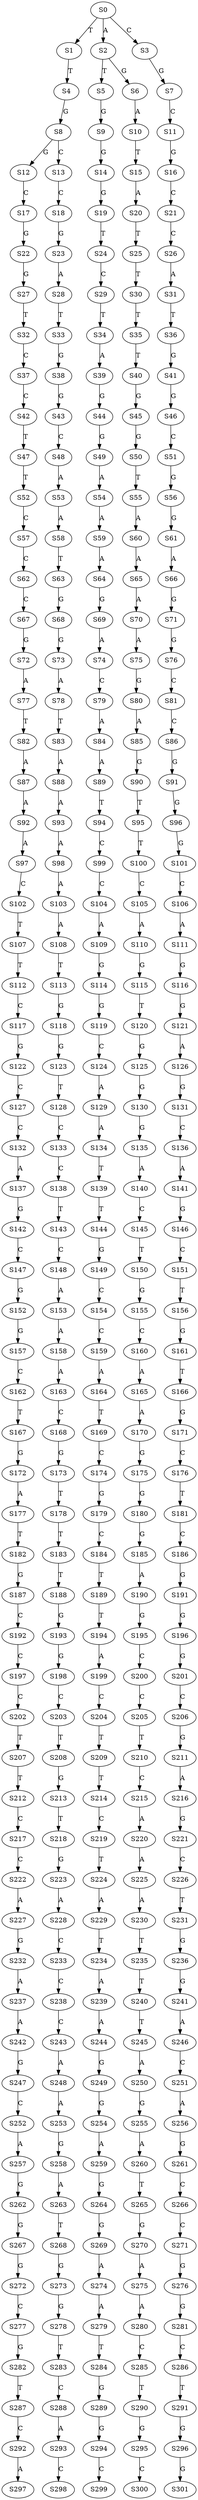 strict digraph  {
	S0 -> S1 [ label = T ];
	S0 -> S2 [ label = A ];
	S0 -> S3 [ label = C ];
	S1 -> S4 [ label = T ];
	S2 -> S5 [ label = T ];
	S2 -> S6 [ label = G ];
	S3 -> S7 [ label = G ];
	S4 -> S8 [ label = G ];
	S5 -> S9 [ label = G ];
	S6 -> S10 [ label = A ];
	S7 -> S11 [ label = C ];
	S8 -> S12 [ label = G ];
	S8 -> S13 [ label = C ];
	S9 -> S14 [ label = G ];
	S10 -> S15 [ label = T ];
	S11 -> S16 [ label = G ];
	S12 -> S17 [ label = C ];
	S13 -> S18 [ label = C ];
	S14 -> S19 [ label = G ];
	S15 -> S20 [ label = A ];
	S16 -> S21 [ label = C ];
	S17 -> S22 [ label = G ];
	S18 -> S23 [ label = G ];
	S19 -> S24 [ label = T ];
	S20 -> S25 [ label = T ];
	S21 -> S26 [ label = C ];
	S22 -> S27 [ label = G ];
	S23 -> S28 [ label = A ];
	S24 -> S29 [ label = C ];
	S25 -> S30 [ label = T ];
	S26 -> S31 [ label = A ];
	S27 -> S32 [ label = T ];
	S28 -> S33 [ label = T ];
	S29 -> S34 [ label = T ];
	S30 -> S35 [ label = T ];
	S31 -> S36 [ label = T ];
	S32 -> S37 [ label = C ];
	S33 -> S38 [ label = G ];
	S34 -> S39 [ label = A ];
	S35 -> S40 [ label = T ];
	S36 -> S41 [ label = G ];
	S37 -> S42 [ label = C ];
	S38 -> S43 [ label = G ];
	S39 -> S44 [ label = G ];
	S40 -> S45 [ label = G ];
	S41 -> S46 [ label = G ];
	S42 -> S47 [ label = T ];
	S43 -> S48 [ label = C ];
	S44 -> S49 [ label = G ];
	S45 -> S50 [ label = G ];
	S46 -> S51 [ label = C ];
	S47 -> S52 [ label = T ];
	S48 -> S53 [ label = A ];
	S49 -> S54 [ label = A ];
	S50 -> S55 [ label = T ];
	S51 -> S56 [ label = G ];
	S52 -> S57 [ label = C ];
	S53 -> S58 [ label = A ];
	S54 -> S59 [ label = A ];
	S55 -> S60 [ label = A ];
	S56 -> S61 [ label = G ];
	S57 -> S62 [ label = C ];
	S58 -> S63 [ label = T ];
	S59 -> S64 [ label = A ];
	S60 -> S65 [ label = A ];
	S61 -> S66 [ label = A ];
	S62 -> S67 [ label = C ];
	S63 -> S68 [ label = G ];
	S64 -> S69 [ label = G ];
	S65 -> S70 [ label = A ];
	S66 -> S71 [ label = G ];
	S67 -> S72 [ label = G ];
	S68 -> S73 [ label = G ];
	S69 -> S74 [ label = A ];
	S70 -> S75 [ label = A ];
	S71 -> S76 [ label = G ];
	S72 -> S77 [ label = A ];
	S73 -> S78 [ label = A ];
	S74 -> S79 [ label = C ];
	S75 -> S80 [ label = G ];
	S76 -> S81 [ label = C ];
	S77 -> S82 [ label = T ];
	S78 -> S83 [ label = T ];
	S79 -> S84 [ label = A ];
	S80 -> S85 [ label = A ];
	S81 -> S86 [ label = C ];
	S82 -> S87 [ label = A ];
	S83 -> S88 [ label = A ];
	S84 -> S89 [ label = A ];
	S85 -> S90 [ label = G ];
	S86 -> S91 [ label = G ];
	S87 -> S92 [ label = A ];
	S88 -> S93 [ label = A ];
	S89 -> S94 [ label = T ];
	S90 -> S95 [ label = T ];
	S91 -> S96 [ label = G ];
	S92 -> S97 [ label = A ];
	S93 -> S98 [ label = A ];
	S94 -> S99 [ label = C ];
	S95 -> S100 [ label = T ];
	S96 -> S101 [ label = G ];
	S97 -> S102 [ label = C ];
	S98 -> S103 [ label = A ];
	S99 -> S104 [ label = C ];
	S100 -> S105 [ label = C ];
	S101 -> S106 [ label = C ];
	S102 -> S107 [ label = T ];
	S103 -> S108 [ label = A ];
	S104 -> S109 [ label = A ];
	S105 -> S110 [ label = A ];
	S106 -> S111 [ label = A ];
	S107 -> S112 [ label = T ];
	S108 -> S113 [ label = T ];
	S109 -> S114 [ label = G ];
	S110 -> S115 [ label = G ];
	S111 -> S116 [ label = G ];
	S112 -> S117 [ label = C ];
	S113 -> S118 [ label = G ];
	S114 -> S119 [ label = G ];
	S115 -> S120 [ label = T ];
	S116 -> S121 [ label = G ];
	S117 -> S122 [ label = G ];
	S118 -> S123 [ label = G ];
	S119 -> S124 [ label = C ];
	S120 -> S125 [ label = G ];
	S121 -> S126 [ label = A ];
	S122 -> S127 [ label = C ];
	S123 -> S128 [ label = T ];
	S124 -> S129 [ label = A ];
	S125 -> S130 [ label = G ];
	S126 -> S131 [ label = G ];
	S127 -> S132 [ label = C ];
	S128 -> S133 [ label = C ];
	S129 -> S134 [ label = A ];
	S130 -> S135 [ label = G ];
	S131 -> S136 [ label = C ];
	S132 -> S137 [ label = A ];
	S133 -> S138 [ label = C ];
	S134 -> S139 [ label = T ];
	S135 -> S140 [ label = A ];
	S136 -> S141 [ label = A ];
	S137 -> S142 [ label = G ];
	S138 -> S143 [ label = T ];
	S139 -> S144 [ label = T ];
	S140 -> S145 [ label = C ];
	S141 -> S146 [ label = G ];
	S142 -> S147 [ label = C ];
	S143 -> S148 [ label = C ];
	S144 -> S149 [ label = G ];
	S145 -> S150 [ label = T ];
	S146 -> S151 [ label = C ];
	S147 -> S152 [ label = G ];
	S148 -> S153 [ label = A ];
	S149 -> S154 [ label = C ];
	S150 -> S155 [ label = G ];
	S151 -> S156 [ label = T ];
	S152 -> S157 [ label = G ];
	S153 -> S158 [ label = A ];
	S154 -> S159 [ label = C ];
	S155 -> S160 [ label = C ];
	S156 -> S161 [ label = G ];
	S157 -> S162 [ label = C ];
	S158 -> S163 [ label = A ];
	S159 -> S164 [ label = A ];
	S160 -> S165 [ label = A ];
	S161 -> S166 [ label = T ];
	S162 -> S167 [ label = T ];
	S163 -> S168 [ label = C ];
	S164 -> S169 [ label = T ];
	S165 -> S170 [ label = A ];
	S166 -> S171 [ label = G ];
	S167 -> S172 [ label = G ];
	S168 -> S173 [ label = G ];
	S169 -> S174 [ label = C ];
	S170 -> S175 [ label = G ];
	S171 -> S176 [ label = C ];
	S172 -> S177 [ label = A ];
	S173 -> S178 [ label = T ];
	S174 -> S179 [ label = G ];
	S175 -> S180 [ label = G ];
	S176 -> S181 [ label = T ];
	S177 -> S182 [ label = T ];
	S178 -> S183 [ label = T ];
	S179 -> S184 [ label = C ];
	S180 -> S185 [ label = G ];
	S181 -> S186 [ label = C ];
	S182 -> S187 [ label = G ];
	S183 -> S188 [ label = T ];
	S184 -> S189 [ label = T ];
	S185 -> S190 [ label = A ];
	S186 -> S191 [ label = G ];
	S187 -> S192 [ label = C ];
	S188 -> S193 [ label = G ];
	S189 -> S194 [ label = T ];
	S190 -> S195 [ label = G ];
	S191 -> S196 [ label = G ];
	S192 -> S197 [ label = C ];
	S193 -> S198 [ label = G ];
	S194 -> S199 [ label = A ];
	S195 -> S200 [ label = C ];
	S196 -> S201 [ label = G ];
	S197 -> S202 [ label = C ];
	S198 -> S203 [ label = C ];
	S199 -> S204 [ label = C ];
	S200 -> S205 [ label = C ];
	S201 -> S206 [ label = C ];
	S202 -> S207 [ label = T ];
	S203 -> S208 [ label = T ];
	S204 -> S209 [ label = T ];
	S205 -> S210 [ label = T ];
	S206 -> S211 [ label = G ];
	S207 -> S212 [ label = T ];
	S208 -> S213 [ label = G ];
	S209 -> S214 [ label = T ];
	S210 -> S215 [ label = C ];
	S211 -> S216 [ label = A ];
	S212 -> S217 [ label = C ];
	S213 -> S218 [ label = T ];
	S214 -> S219 [ label = C ];
	S215 -> S220 [ label = A ];
	S216 -> S221 [ label = G ];
	S217 -> S222 [ label = C ];
	S218 -> S223 [ label = G ];
	S219 -> S224 [ label = T ];
	S220 -> S225 [ label = A ];
	S221 -> S226 [ label = C ];
	S222 -> S227 [ label = A ];
	S223 -> S228 [ label = A ];
	S224 -> S229 [ label = A ];
	S225 -> S230 [ label = A ];
	S226 -> S231 [ label = T ];
	S227 -> S232 [ label = G ];
	S228 -> S233 [ label = C ];
	S229 -> S234 [ label = T ];
	S230 -> S235 [ label = T ];
	S231 -> S236 [ label = G ];
	S232 -> S237 [ label = A ];
	S233 -> S238 [ label = C ];
	S234 -> S239 [ label = A ];
	S235 -> S240 [ label = T ];
	S236 -> S241 [ label = G ];
	S237 -> S242 [ label = A ];
	S238 -> S243 [ label = C ];
	S239 -> S244 [ label = A ];
	S240 -> S245 [ label = T ];
	S241 -> S246 [ label = A ];
	S242 -> S247 [ label = G ];
	S243 -> S248 [ label = A ];
	S244 -> S249 [ label = G ];
	S245 -> S250 [ label = A ];
	S246 -> S251 [ label = C ];
	S247 -> S252 [ label = C ];
	S248 -> S253 [ label = A ];
	S249 -> S254 [ label = G ];
	S250 -> S255 [ label = G ];
	S251 -> S256 [ label = A ];
	S252 -> S257 [ label = A ];
	S253 -> S258 [ label = G ];
	S254 -> S259 [ label = A ];
	S255 -> S260 [ label = A ];
	S256 -> S261 [ label = G ];
	S257 -> S262 [ label = G ];
	S258 -> S263 [ label = A ];
	S259 -> S264 [ label = G ];
	S260 -> S265 [ label = T ];
	S261 -> S266 [ label = C ];
	S262 -> S267 [ label = G ];
	S263 -> S268 [ label = T ];
	S264 -> S269 [ label = G ];
	S265 -> S270 [ label = G ];
	S266 -> S271 [ label = C ];
	S267 -> S272 [ label = G ];
	S268 -> S273 [ label = G ];
	S269 -> S274 [ label = A ];
	S270 -> S275 [ label = A ];
	S271 -> S276 [ label = G ];
	S272 -> S277 [ label = C ];
	S273 -> S278 [ label = G ];
	S274 -> S279 [ label = A ];
	S275 -> S280 [ label = A ];
	S276 -> S281 [ label = G ];
	S277 -> S282 [ label = G ];
	S278 -> S283 [ label = T ];
	S279 -> S284 [ label = T ];
	S280 -> S285 [ label = C ];
	S281 -> S286 [ label = C ];
	S282 -> S287 [ label = T ];
	S283 -> S288 [ label = C ];
	S284 -> S289 [ label = G ];
	S285 -> S290 [ label = T ];
	S286 -> S291 [ label = T ];
	S287 -> S292 [ label = C ];
	S288 -> S293 [ label = A ];
	S289 -> S294 [ label = G ];
	S290 -> S295 [ label = G ];
	S291 -> S296 [ label = G ];
	S292 -> S297 [ label = A ];
	S293 -> S298 [ label = C ];
	S294 -> S299 [ label = C ];
	S295 -> S300 [ label = C ];
	S296 -> S301 [ label = G ];
}
